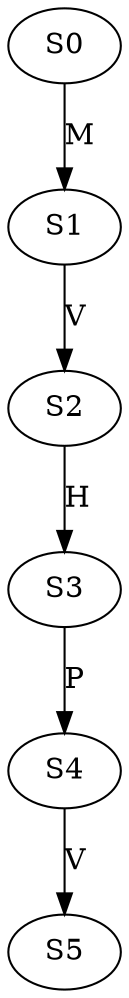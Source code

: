 strict digraph  {
	S0 -> S1 [ label = M ];
	S1 -> S2 [ label = V ];
	S2 -> S3 [ label = H ];
	S3 -> S4 [ label = P ];
	S4 -> S5 [ label = V ];
}
